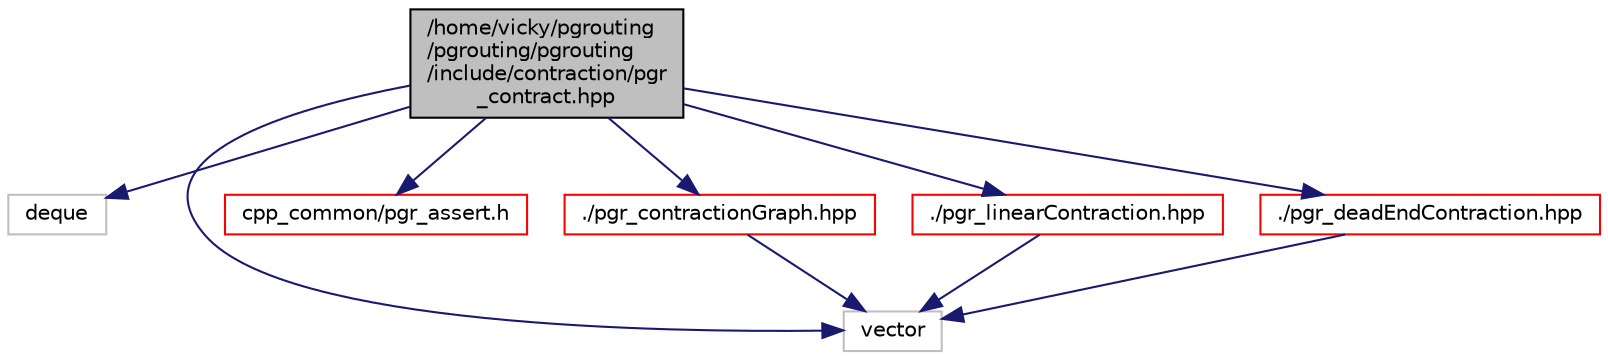 digraph "/home/vicky/pgrouting/pgrouting/pgrouting/include/contraction/pgr_contract.hpp"
{
  edge [fontname="Helvetica",fontsize="10",labelfontname="Helvetica",labelfontsize="10"];
  node [fontname="Helvetica",fontsize="10",shape=record];
  Node0 [label="/home/vicky/pgrouting\l/pgrouting/pgrouting\l/include/contraction/pgr\l_contract.hpp",height=0.2,width=0.4,color="black", fillcolor="grey75", style="filled", fontcolor="black"];
  Node0 -> Node1 [color="midnightblue",fontsize="10",style="solid",fontname="Helvetica"];
  Node1 [label="deque",height=0.2,width=0.4,color="grey75", fillcolor="white", style="filled"];
  Node0 -> Node2 [color="midnightblue",fontsize="10",style="solid",fontname="Helvetica"];
  Node2 [label="vector",height=0.2,width=0.4,color="grey75", fillcolor="white", style="filled"];
  Node0 -> Node3 [color="midnightblue",fontsize="10",style="solid",fontname="Helvetica"];
  Node3 [label="cpp_common/pgr_assert.h",height=0.2,width=0.4,color="red", fillcolor="white", style="filled",URL="$pgr__assert_8h.html",tooltip="Assertions Handling. "];
  Node0 -> Node6 [color="midnightblue",fontsize="10",style="solid",fontname="Helvetica"];
  Node6 [label="./pgr_contractionGraph.hpp",height=0.2,width=0.4,color="red", fillcolor="white", style="filled",URL="$pgr__contractionGraph_8hpp.html"];
  Node6 -> Node2 [color="midnightblue",fontsize="10",style="solid",fontname="Helvetica"];
  Node0 -> Node29 [color="midnightblue",fontsize="10",style="solid",fontname="Helvetica"];
  Node29 [label="./pgr_linearContraction.hpp",height=0.2,width=0.4,color="red", fillcolor="white", style="filled",URL="$pgr__linearContraction_8hpp.html"];
  Node29 -> Node2 [color="midnightblue",fontsize="10",style="solid",fontname="Helvetica"];
  Node0 -> Node37 [color="midnightblue",fontsize="10",style="solid",fontname="Helvetica"];
  Node37 [label="./pgr_deadEndContraction.hpp",height=0.2,width=0.4,color="red", fillcolor="white", style="filled",URL="$pgr__deadEndContraction_8hpp.html"];
  Node37 -> Node2 [color="midnightblue",fontsize="10",style="solid",fontname="Helvetica"];
}
